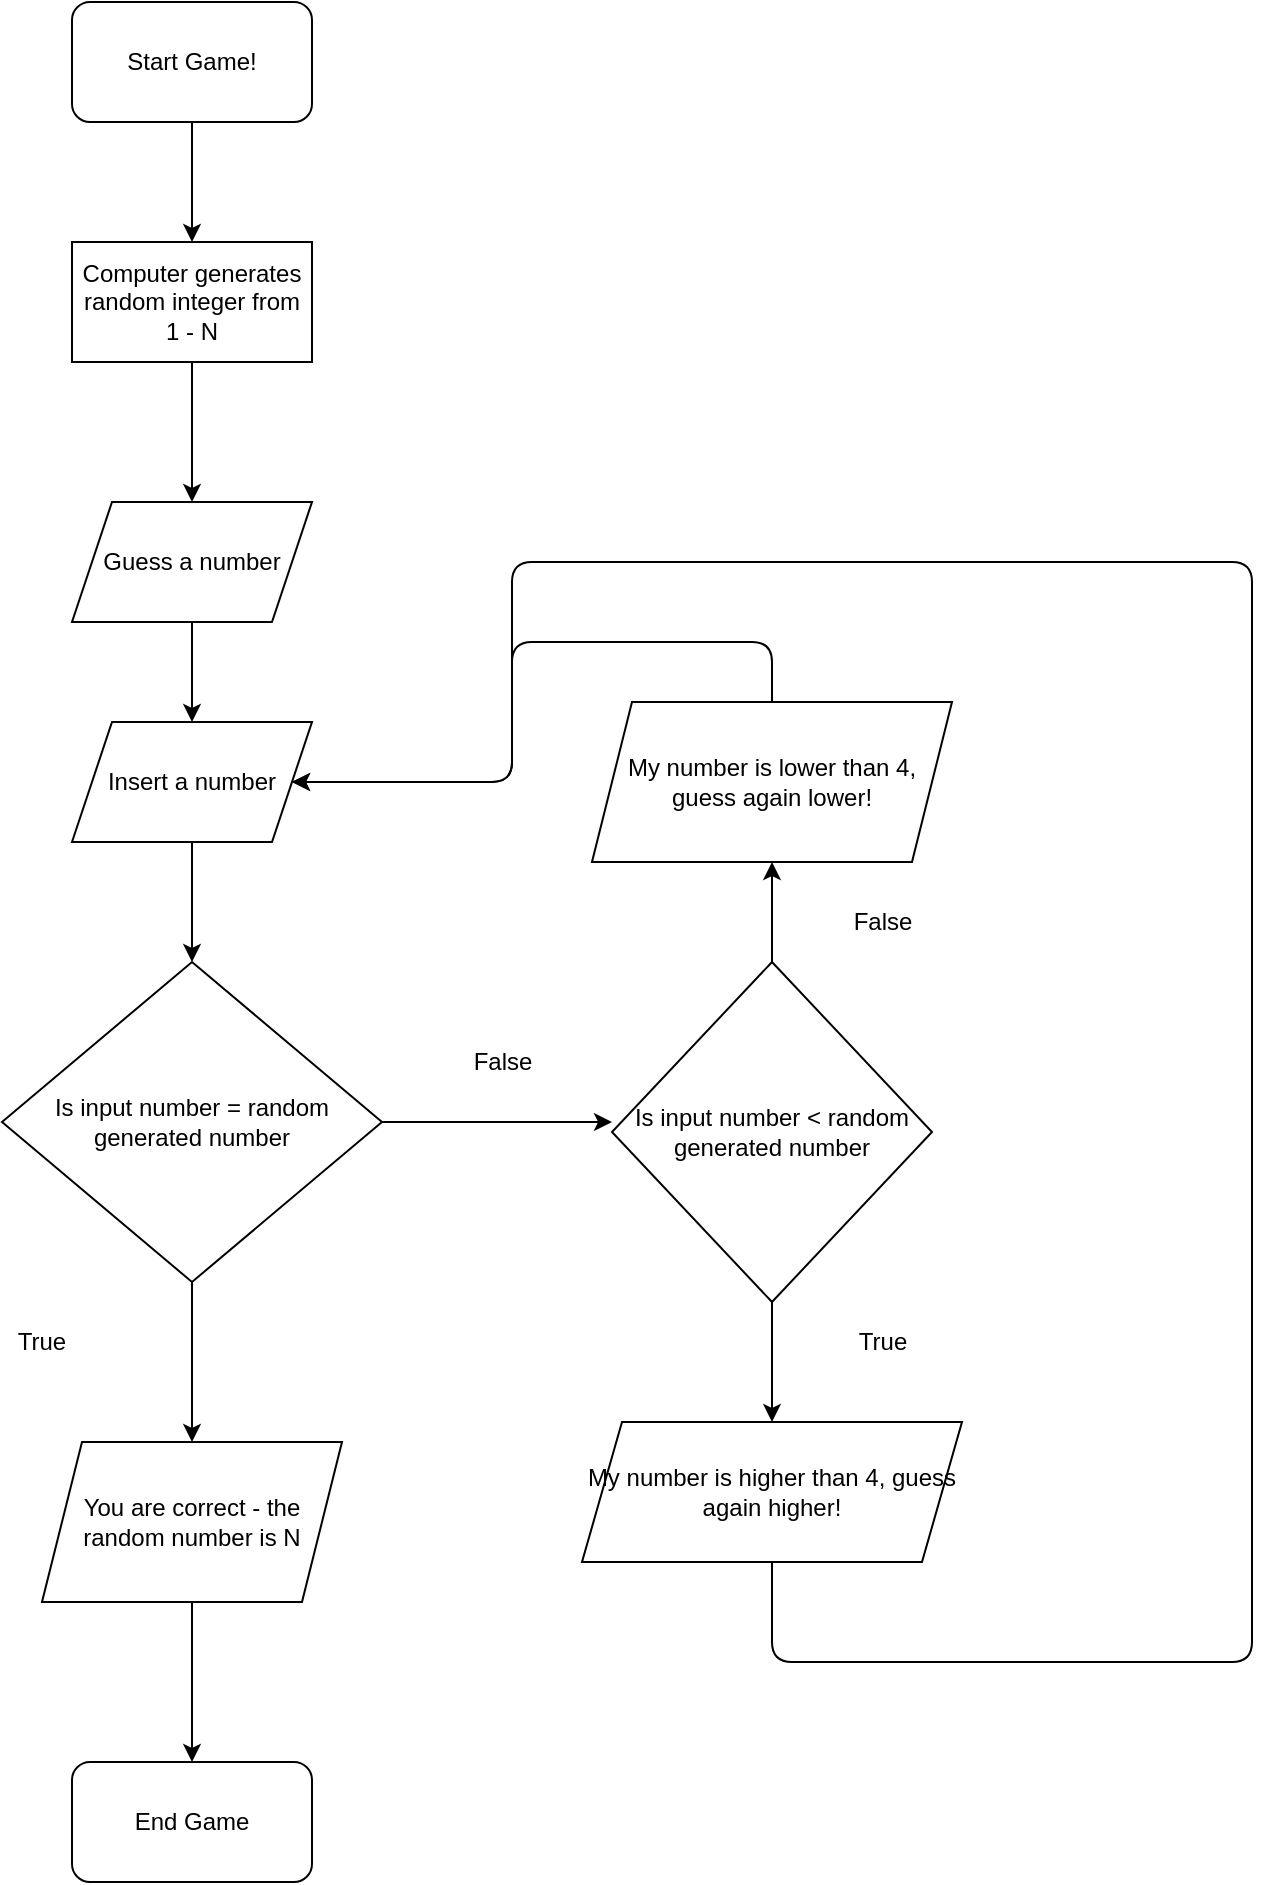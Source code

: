 <mxfile version="13.7.1" type="github">
  <diagram id="lcQtcWyNDoLm4r6tXk9v" name="Page-1">
    <mxGraphModel dx="1422" dy="791" grid="1" gridSize="10" guides="1" tooltips="1" connect="1" arrows="1" fold="1" page="1" pageScale="1" pageWidth="827" pageHeight="1169" math="0" shadow="0">
      <root>
        <mxCell id="0" />
        <mxCell id="1" parent="0" />
        <mxCell id="2oZy433ebvZI-6c4plQJ-2" value="Start Game!" style="rounded=1;whiteSpace=wrap;html=1;" vertex="1" parent="1">
          <mxGeometry x="170" y="40" width="120" height="60" as="geometry" />
        </mxCell>
        <mxCell id="2oZy433ebvZI-6c4plQJ-3" value="" style="endArrow=classic;html=1;exitX=0.5;exitY=1;exitDx=0;exitDy=0;" edge="1" parent="1" source="2oZy433ebvZI-6c4plQJ-2">
          <mxGeometry width="50" height="50" relative="1" as="geometry">
            <mxPoint x="210" y="430" as="sourcePoint" />
            <mxPoint x="230" y="160" as="targetPoint" />
          </mxGeometry>
        </mxCell>
        <mxCell id="2oZy433ebvZI-6c4plQJ-5" value="Computer generates random integer from 1 - N" style="rounded=0;whiteSpace=wrap;html=1;" vertex="1" parent="1">
          <mxGeometry x="170" y="160" width="120" height="60" as="geometry" />
        </mxCell>
        <mxCell id="2oZy433ebvZI-6c4plQJ-6" value="" style="endArrow=classic;html=1;exitX=0.5;exitY=1;exitDx=0;exitDy=0;" edge="1" parent="1" source="2oZy433ebvZI-6c4plQJ-5">
          <mxGeometry width="50" height="50" relative="1" as="geometry">
            <mxPoint x="210" y="430" as="sourcePoint" />
            <mxPoint x="230" y="290" as="targetPoint" />
          </mxGeometry>
        </mxCell>
        <mxCell id="2oZy433ebvZI-6c4plQJ-7" value="Guess a number" style="shape=parallelogram;perimeter=parallelogramPerimeter;whiteSpace=wrap;html=1;fixedSize=1;" vertex="1" parent="1">
          <mxGeometry x="170" y="290" width="120" height="60" as="geometry" />
        </mxCell>
        <mxCell id="2oZy433ebvZI-6c4plQJ-8" value="Insert a number" style="shape=parallelogram;perimeter=parallelogramPerimeter;whiteSpace=wrap;html=1;fixedSize=1;" vertex="1" parent="1">
          <mxGeometry x="170" y="400" width="120" height="60" as="geometry" />
        </mxCell>
        <mxCell id="2oZy433ebvZI-6c4plQJ-9" value="" style="endArrow=classic;html=1;entryX=0.5;entryY=0;entryDx=0;entryDy=0;exitX=0.5;exitY=1;exitDx=0;exitDy=0;" edge="1" parent="1" source="2oZy433ebvZI-6c4plQJ-7" target="2oZy433ebvZI-6c4plQJ-8">
          <mxGeometry width="50" height="50" relative="1" as="geometry">
            <mxPoint x="60" y="430" as="sourcePoint" />
            <mxPoint x="110" y="380" as="targetPoint" />
          </mxGeometry>
        </mxCell>
        <mxCell id="2oZy433ebvZI-6c4plQJ-10" value="" style="endArrow=classic;html=1;exitX=0.5;exitY=1;exitDx=0;exitDy=0;entryX=0.5;entryY=0;entryDx=0;entryDy=0;" edge="1" parent="1" source="2oZy433ebvZI-6c4plQJ-8" target="2oZy433ebvZI-6c4plQJ-11">
          <mxGeometry width="50" height="50" relative="1" as="geometry">
            <mxPoint x="60" y="550" as="sourcePoint" />
            <mxPoint x="110" y="500" as="targetPoint" />
          </mxGeometry>
        </mxCell>
        <mxCell id="2oZy433ebvZI-6c4plQJ-11" value="Is input number = random generated number" style="rhombus;whiteSpace=wrap;html=1;" vertex="1" parent="1">
          <mxGeometry x="135" y="520" width="190" height="160" as="geometry" />
        </mxCell>
        <mxCell id="2oZy433ebvZI-6c4plQJ-12" value="" style="endArrow=classic;html=1;exitX=1;exitY=0.5;exitDx=0;exitDy=0;" edge="1" parent="1" source="2oZy433ebvZI-6c4plQJ-11">
          <mxGeometry width="50" height="50" relative="1" as="geometry">
            <mxPoint x="540" y="580" as="sourcePoint" />
            <mxPoint x="440" y="600" as="targetPoint" />
          </mxGeometry>
        </mxCell>
        <mxCell id="2oZy433ebvZI-6c4plQJ-13" value="" style="endArrow=classic;html=1;exitX=0.5;exitY=1;exitDx=0;exitDy=0;" edge="1" parent="1" source="2oZy433ebvZI-6c4plQJ-11">
          <mxGeometry width="50" height="50" relative="1" as="geometry">
            <mxPoint x="540" y="880" as="sourcePoint" />
            <mxPoint x="230" y="760" as="targetPoint" />
          </mxGeometry>
        </mxCell>
        <mxCell id="2oZy433ebvZI-6c4plQJ-16" value="" style="edgeStyle=orthogonalEdgeStyle;rounded=0;orthogonalLoop=1;jettySize=auto;html=1;" edge="1" parent="1" source="2oZy433ebvZI-6c4plQJ-14">
          <mxGeometry relative="1" as="geometry">
            <mxPoint x="230" y="920" as="targetPoint" />
          </mxGeometry>
        </mxCell>
        <mxCell id="2oZy433ebvZI-6c4plQJ-14" value="You are correct - the random number is N" style="shape=parallelogram;perimeter=parallelogramPerimeter;whiteSpace=wrap;html=1;fixedSize=1;" vertex="1" parent="1">
          <mxGeometry x="155" y="760" width="150" height="80" as="geometry" />
        </mxCell>
        <mxCell id="2oZy433ebvZI-6c4plQJ-17" value="End Game" style="rounded=1;whiteSpace=wrap;html=1;" vertex="1" parent="1">
          <mxGeometry x="170" y="920" width="120" height="60" as="geometry" />
        </mxCell>
        <mxCell id="2oZy433ebvZI-6c4plQJ-18" value="True" style="text;html=1;strokeColor=none;fillColor=none;align=center;verticalAlign=middle;whiteSpace=wrap;rounded=0;" vertex="1" parent="1">
          <mxGeometry x="135" y="700" width="40" height="20" as="geometry" />
        </mxCell>
        <mxCell id="2oZy433ebvZI-6c4plQJ-19" value="False" style="text;html=1;align=center;verticalAlign=middle;resizable=0;points=[];autosize=1;" vertex="1" parent="1">
          <mxGeometry x="360" y="560" width="50" height="20" as="geometry" />
        </mxCell>
        <mxCell id="2oZy433ebvZI-6c4plQJ-22" value="" style="edgeStyle=orthogonalEdgeStyle;rounded=0;orthogonalLoop=1;jettySize=auto;html=1;" edge="1" parent="1" source="2oZy433ebvZI-6c4plQJ-20" target="2oZy433ebvZI-6c4plQJ-21">
          <mxGeometry relative="1" as="geometry" />
        </mxCell>
        <mxCell id="2oZy433ebvZI-6c4plQJ-20" value="Is input number &amp;lt; random generated number" style="rhombus;whiteSpace=wrap;html=1;" vertex="1" parent="1">
          <mxGeometry x="440" y="520" width="160" height="170" as="geometry" />
        </mxCell>
        <mxCell id="2oZy433ebvZI-6c4plQJ-21" value="My number is higher than 4, guess again higher!" style="shape=parallelogram;perimeter=parallelogramPerimeter;whiteSpace=wrap;html=1;fixedSize=1;" vertex="1" parent="1">
          <mxGeometry x="425" y="750" width="190" height="70" as="geometry" />
        </mxCell>
        <mxCell id="2oZy433ebvZI-6c4plQJ-23" value="True" style="text;html=1;align=center;verticalAlign=middle;resizable=0;points=[];autosize=1;" vertex="1" parent="1">
          <mxGeometry x="555" y="700" width="40" height="20" as="geometry" />
        </mxCell>
        <mxCell id="2oZy433ebvZI-6c4plQJ-24" value="" style="endArrow=classic;html=1;exitX=0.5;exitY=1;exitDx=0;exitDy=0;entryX=1;entryY=0.5;entryDx=0;entryDy=0;" edge="1" parent="1" source="2oZy433ebvZI-6c4plQJ-21" target="2oZy433ebvZI-6c4plQJ-8">
          <mxGeometry width="50" height="50" relative="1" as="geometry">
            <mxPoint x="540" y="700" as="sourcePoint" />
            <mxPoint x="280" y="320" as="targetPoint" />
            <Array as="points">
              <mxPoint x="520" y="870" />
              <mxPoint x="760" y="870" />
              <mxPoint x="760" y="320" />
              <mxPoint x="390" y="320" />
              <mxPoint x="390" y="430" />
            </Array>
          </mxGeometry>
        </mxCell>
        <mxCell id="2oZy433ebvZI-6c4plQJ-25" value="" style="endArrow=classic;html=1;exitX=0.5;exitY=0;exitDx=0;exitDy=0;" edge="1" parent="1" source="2oZy433ebvZI-6c4plQJ-20" target="2oZy433ebvZI-6c4plQJ-26">
          <mxGeometry width="50" height="50" relative="1" as="geometry">
            <mxPoint x="540" y="580" as="sourcePoint" />
            <mxPoint x="520" y="470" as="targetPoint" />
          </mxGeometry>
        </mxCell>
        <mxCell id="2oZy433ebvZI-6c4plQJ-26" value="My number is lower than 4, guess again lower!" style="shape=parallelogram;perimeter=parallelogramPerimeter;whiteSpace=wrap;html=1;fixedSize=1;" vertex="1" parent="1">
          <mxGeometry x="430" y="390" width="180" height="80" as="geometry" />
        </mxCell>
        <mxCell id="2oZy433ebvZI-6c4plQJ-27" value="" style="endArrow=classic;html=1;exitX=0.5;exitY=0;exitDx=0;exitDy=0;" edge="1" parent="1" source="2oZy433ebvZI-6c4plQJ-26">
          <mxGeometry width="50" height="50" relative="1" as="geometry">
            <mxPoint x="540" y="580" as="sourcePoint" />
            <mxPoint x="280" y="430" as="targetPoint" />
            <Array as="points">
              <mxPoint x="520" y="360" />
              <mxPoint x="390" y="360" />
              <mxPoint x="390" y="430" />
            </Array>
          </mxGeometry>
        </mxCell>
        <mxCell id="2oZy433ebvZI-6c4plQJ-28" value="False" style="text;html=1;align=center;verticalAlign=middle;resizable=0;points=[];autosize=1;" vertex="1" parent="1">
          <mxGeometry x="550" y="490" width="50" height="20" as="geometry" />
        </mxCell>
      </root>
    </mxGraphModel>
  </diagram>
</mxfile>
